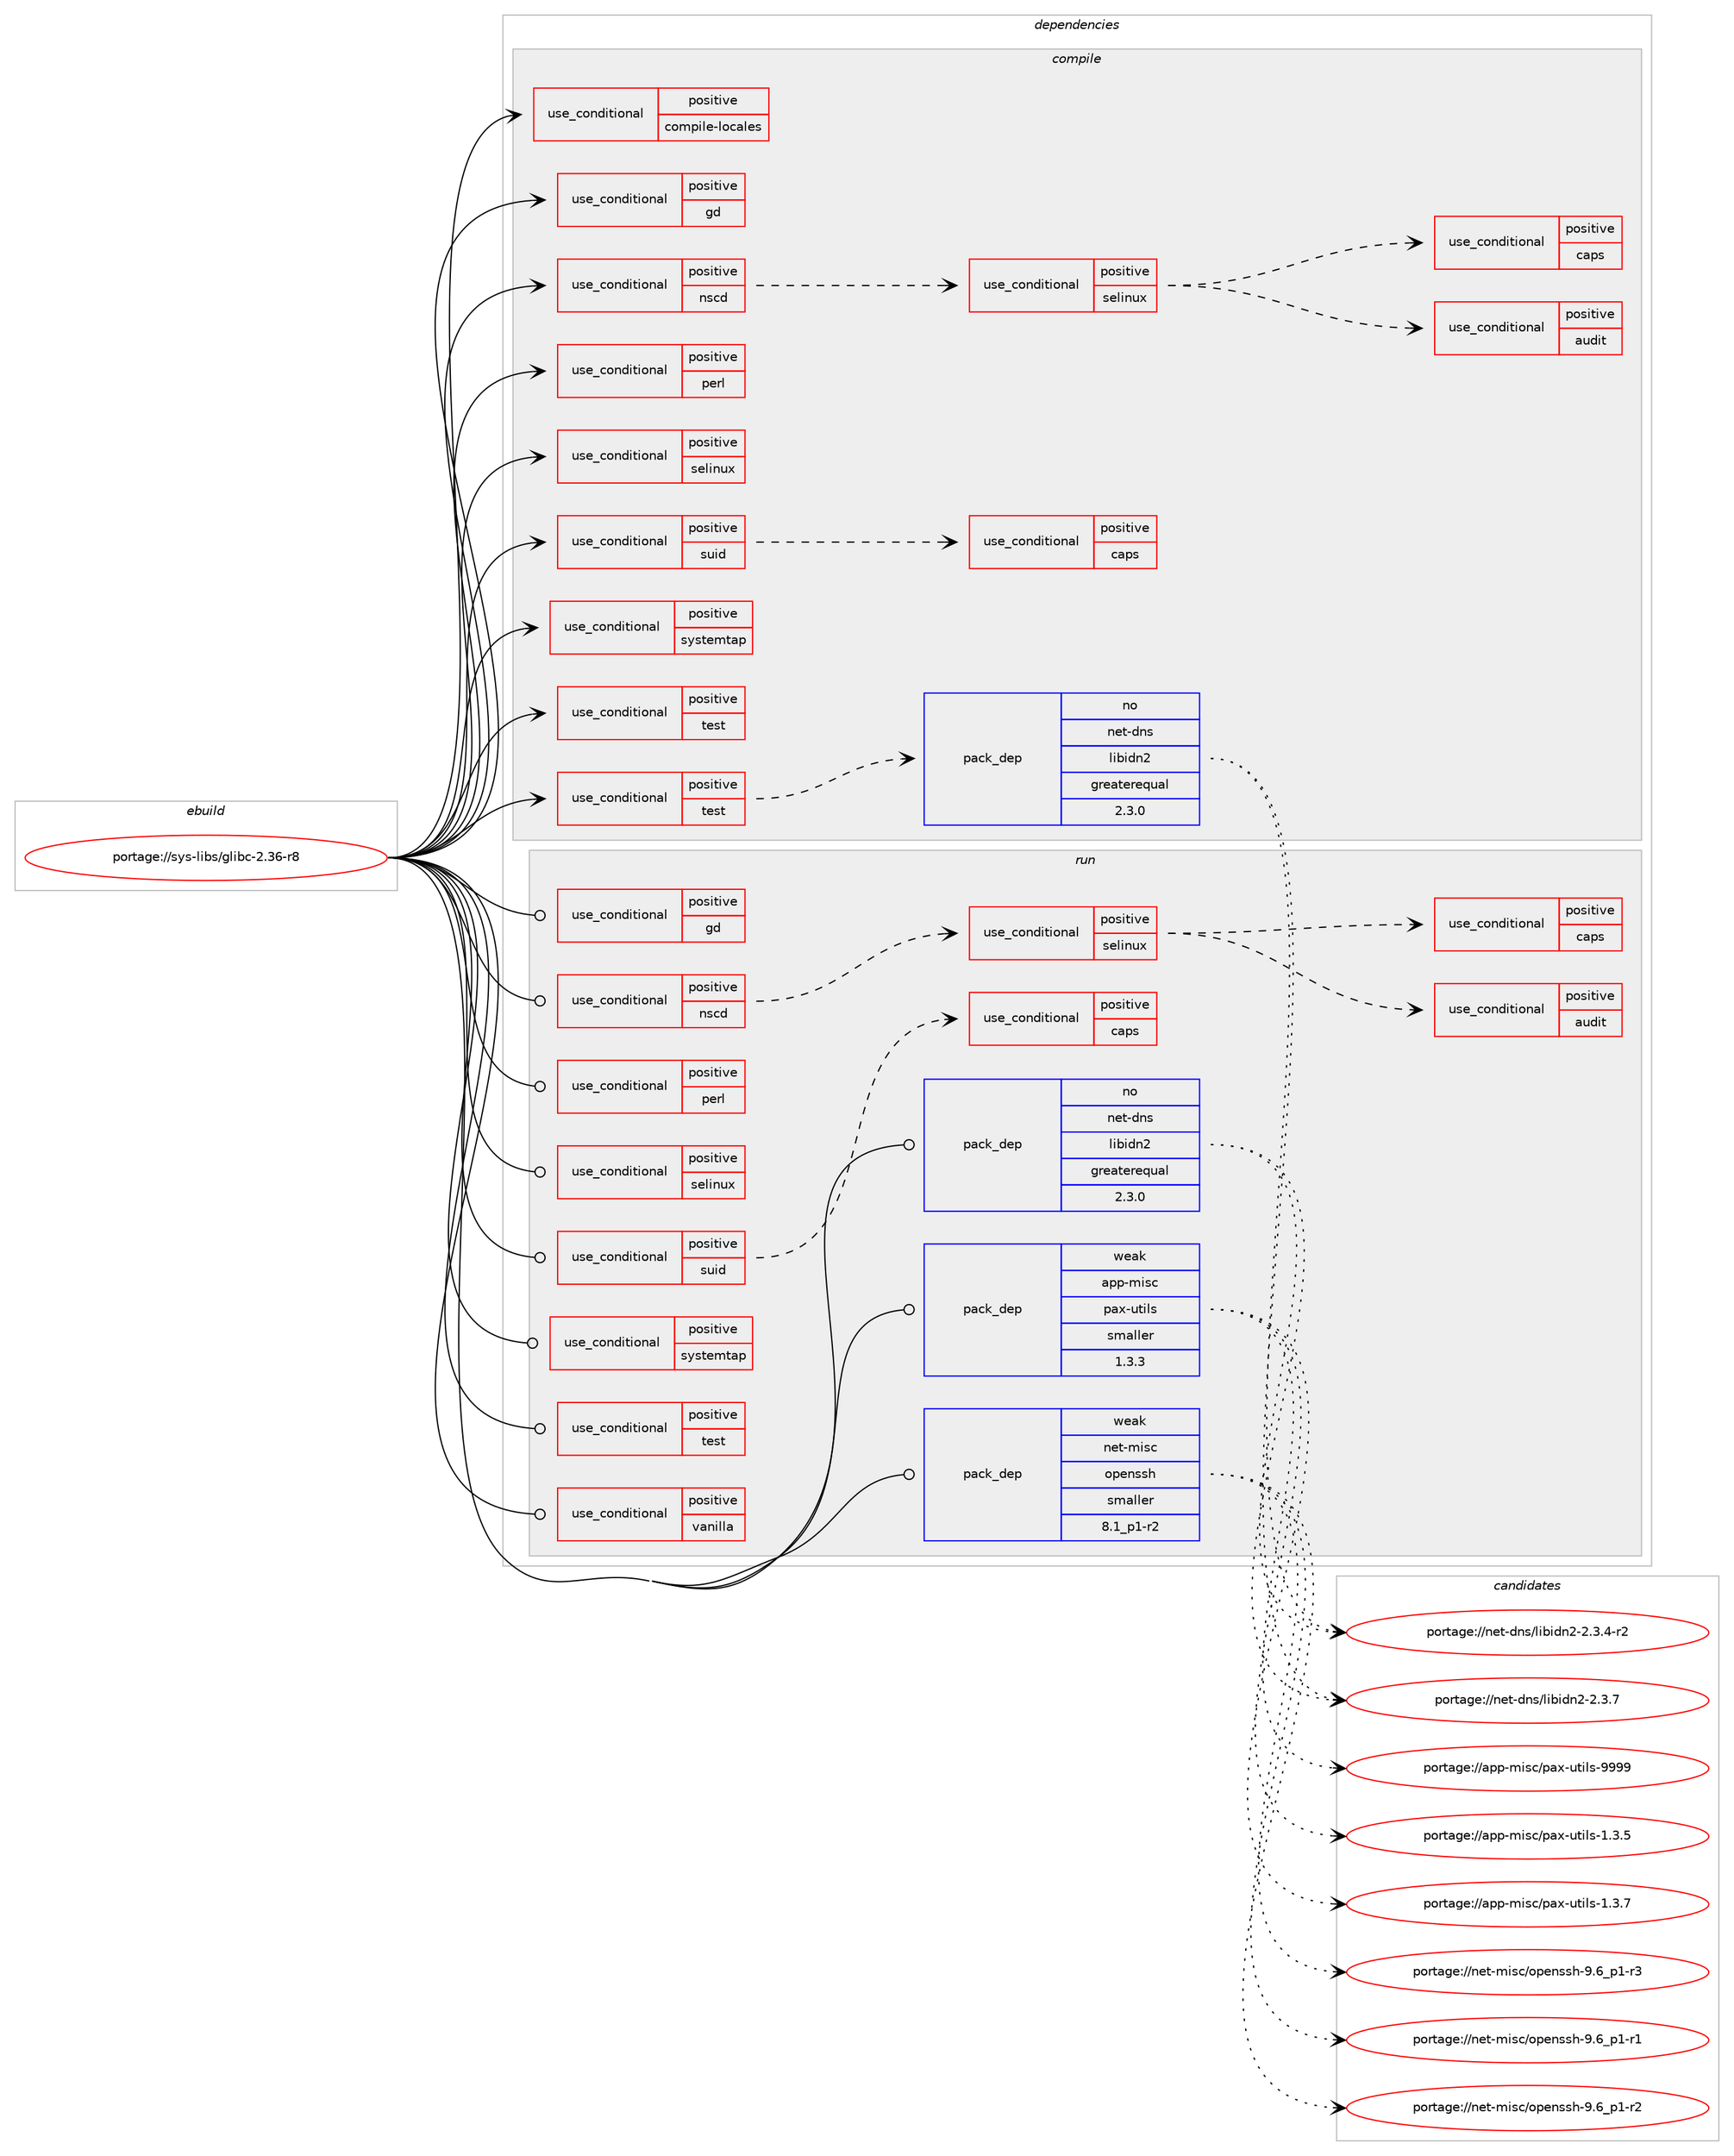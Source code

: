 digraph prolog {

# *************
# Graph options
# *************

newrank=true;
concentrate=true;
compound=true;
graph [rankdir=LR,fontname=Helvetica,fontsize=10,ranksep=1.5];#, ranksep=2.5, nodesep=0.2];
edge  [arrowhead=vee];
node  [fontname=Helvetica,fontsize=10];

# **********
# The ebuild
# **********

subgraph cluster_leftcol {
color=gray;
rank=same;
label=<<i>ebuild</i>>;
id [label="portage://sys-libs/glibc-2.36-r8", color=red, width=4, href="../sys-libs/glibc-2.36-r8.svg"];
}

# ****************
# The dependencies
# ****************

subgraph cluster_midcol {
color=gray;
label=<<i>dependencies</i>>;
subgraph cluster_compile {
fillcolor="#eeeeee";
style=filled;
label=<<i>compile</i>>;
subgraph cond14439 {
dependency21296 [label=<<TABLE BORDER="0" CELLBORDER="1" CELLSPACING="0" CELLPADDING="4"><TR><TD ROWSPAN="3" CELLPADDING="10">use_conditional</TD></TR><TR><TD>positive</TD></TR><TR><TD>compile-locales</TD></TR></TABLE>>, shape=none, color=red];
# *** BEGIN UNKNOWN DEPENDENCY TYPE (TODO) ***
# dependency21296 -> package_dependency(portage://sys-libs/glibc-2.36-r8,install,no,app-arch,gzip,none,[,,],[],[])
# *** END UNKNOWN DEPENDENCY TYPE (TODO) ***

# *** BEGIN UNKNOWN DEPENDENCY TYPE (TODO) ***
# dependency21296 -> package_dependency(portage://sys-libs/glibc-2.36-r8,install,no,sys-apps,grep,none,[,,],[],[])
# *** END UNKNOWN DEPENDENCY TYPE (TODO) ***

# *** BEGIN UNKNOWN DEPENDENCY TYPE (TODO) ***
# dependency21296 -> package_dependency(portage://sys-libs/glibc-2.36-r8,install,no,app-alternatives,awk,none,[,,],[],[])
# *** END UNKNOWN DEPENDENCY TYPE (TODO) ***

}
id:e -> dependency21296:w [weight=20,style="solid",arrowhead="vee"];
subgraph cond14440 {
dependency21297 [label=<<TABLE BORDER="0" CELLBORDER="1" CELLSPACING="0" CELLPADDING="4"><TR><TD ROWSPAN="3" CELLPADDING="10">use_conditional</TD></TR><TR><TD>positive</TD></TR><TR><TD>gd</TD></TR></TABLE>>, shape=none, color=red];
# *** BEGIN UNKNOWN DEPENDENCY TYPE (TODO) ***
# dependency21297 -> package_dependency(portage://sys-libs/glibc-2.36-r8,install,no,media-libs,gd,none,[,,],[slot(2),equal],[])
# *** END UNKNOWN DEPENDENCY TYPE (TODO) ***

}
id:e -> dependency21297:w [weight=20,style="solid",arrowhead="vee"];
subgraph cond14441 {
dependency21298 [label=<<TABLE BORDER="0" CELLBORDER="1" CELLSPACING="0" CELLPADDING="4"><TR><TD ROWSPAN="3" CELLPADDING="10">use_conditional</TD></TR><TR><TD>positive</TD></TR><TR><TD>nscd</TD></TR></TABLE>>, shape=none, color=red];
subgraph cond14442 {
dependency21299 [label=<<TABLE BORDER="0" CELLBORDER="1" CELLSPACING="0" CELLPADDING="4"><TR><TD ROWSPAN="3" CELLPADDING="10">use_conditional</TD></TR><TR><TD>positive</TD></TR><TR><TD>selinux</TD></TR></TABLE>>, shape=none, color=red];
subgraph cond14443 {
dependency21300 [label=<<TABLE BORDER="0" CELLBORDER="1" CELLSPACING="0" CELLPADDING="4"><TR><TD ROWSPAN="3" CELLPADDING="10">use_conditional</TD></TR><TR><TD>positive</TD></TR><TR><TD>audit</TD></TR></TABLE>>, shape=none, color=red];
# *** BEGIN UNKNOWN DEPENDENCY TYPE (TODO) ***
# dependency21300 -> package_dependency(portage://sys-libs/glibc-2.36-r8,install,no,sys-process,audit,none,[,,],[],[])
# *** END UNKNOWN DEPENDENCY TYPE (TODO) ***

}
dependency21299:e -> dependency21300:w [weight=20,style="dashed",arrowhead="vee"];
subgraph cond14444 {
dependency21301 [label=<<TABLE BORDER="0" CELLBORDER="1" CELLSPACING="0" CELLPADDING="4"><TR><TD ROWSPAN="3" CELLPADDING="10">use_conditional</TD></TR><TR><TD>positive</TD></TR><TR><TD>caps</TD></TR></TABLE>>, shape=none, color=red];
# *** BEGIN UNKNOWN DEPENDENCY TYPE (TODO) ***
# dependency21301 -> package_dependency(portage://sys-libs/glibc-2.36-r8,install,no,sys-libs,libcap,none,[,,],[],[])
# *** END UNKNOWN DEPENDENCY TYPE (TODO) ***

}
dependency21299:e -> dependency21301:w [weight=20,style="dashed",arrowhead="vee"];
}
dependency21298:e -> dependency21299:w [weight=20,style="dashed",arrowhead="vee"];
}
id:e -> dependency21298:w [weight=20,style="solid",arrowhead="vee"];
subgraph cond14445 {
dependency21302 [label=<<TABLE BORDER="0" CELLBORDER="1" CELLSPACING="0" CELLPADDING="4"><TR><TD ROWSPAN="3" CELLPADDING="10">use_conditional</TD></TR><TR><TD>positive</TD></TR><TR><TD>perl</TD></TR></TABLE>>, shape=none, color=red];
# *** BEGIN UNKNOWN DEPENDENCY TYPE (TODO) ***
# dependency21302 -> package_dependency(portage://sys-libs/glibc-2.36-r8,install,no,dev-lang,perl,none,[,,],[],[])
# *** END UNKNOWN DEPENDENCY TYPE (TODO) ***

}
id:e -> dependency21302:w [weight=20,style="solid",arrowhead="vee"];
subgraph cond14446 {
dependency21303 [label=<<TABLE BORDER="0" CELLBORDER="1" CELLSPACING="0" CELLPADDING="4"><TR><TD ROWSPAN="3" CELLPADDING="10">use_conditional</TD></TR><TR><TD>positive</TD></TR><TR><TD>selinux</TD></TR></TABLE>>, shape=none, color=red];
# *** BEGIN UNKNOWN DEPENDENCY TYPE (TODO) ***
# dependency21303 -> package_dependency(portage://sys-libs/glibc-2.36-r8,install,no,sys-libs,libselinux,none,[,,],[],[])
# *** END UNKNOWN DEPENDENCY TYPE (TODO) ***

}
id:e -> dependency21303:w [weight=20,style="solid",arrowhead="vee"];
subgraph cond14447 {
dependency21304 [label=<<TABLE BORDER="0" CELLBORDER="1" CELLSPACING="0" CELLPADDING="4"><TR><TD ROWSPAN="3" CELLPADDING="10">use_conditional</TD></TR><TR><TD>positive</TD></TR><TR><TD>suid</TD></TR></TABLE>>, shape=none, color=red];
subgraph cond14448 {
dependency21305 [label=<<TABLE BORDER="0" CELLBORDER="1" CELLSPACING="0" CELLPADDING="4"><TR><TD ROWSPAN="3" CELLPADDING="10">use_conditional</TD></TR><TR><TD>positive</TD></TR><TR><TD>caps</TD></TR></TABLE>>, shape=none, color=red];
# *** BEGIN UNKNOWN DEPENDENCY TYPE (TODO) ***
# dependency21305 -> package_dependency(portage://sys-libs/glibc-2.36-r8,install,no,sys-libs,libcap,none,[,,],[],[])
# *** END UNKNOWN DEPENDENCY TYPE (TODO) ***

}
dependency21304:e -> dependency21305:w [weight=20,style="dashed",arrowhead="vee"];
}
id:e -> dependency21304:w [weight=20,style="solid",arrowhead="vee"];
subgraph cond14449 {
dependency21306 [label=<<TABLE BORDER="0" CELLBORDER="1" CELLSPACING="0" CELLPADDING="4"><TR><TD ROWSPAN="3" CELLPADDING="10">use_conditional</TD></TR><TR><TD>positive</TD></TR><TR><TD>systemtap</TD></TR></TABLE>>, shape=none, color=red];
# *** BEGIN UNKNOWN DEPENDENCY TYPE (TODO) ***
# dependency21306 -> package_dependency(portage://sys-libs/glibc-2.36-r8,install,no,dev-debug,systemtap,none,[,,],[],[])
# *** END UNKNOWN DEPENDENCY TYPE (TODO) ***

}
id:e -> dependency21306:w [weight=20,style="solid",arrowhead="vee"];
subgraph cond14450 {
dependency21307 [label=<<TABLE BORDER="0" CELLBORDER="1" CELLSPACING="0" CELLPADDING="4"><TR><TD ROWSPAN="3" CELLPADDING="10">use_conditional</TD></TR><TR><TD>positive</TD></TR><TR><TD>test</TD></TR></TABLE>>, shape=none, color=red];
# *** BEGIN UNKNOWN DEPENDENCY TYPE (TODO) ***
# dependency21307 -> package_dependency(portage://sys-libs/glibc-2.36-r8,install,no,dev-lang,perl,none,[,,],[],[])
# *** END UNKNOWN DEPENDENCY TYPE (TODO) ***

}
id:e -> dependency21307:w [weight=20,style="solid",arrowhead="vee"];
subgraph cond14451 {
dependency21308 [label=<<TABLE BORDER="0" CELLBORDER="1" CELLSPACING="0" CELLPADDING="4"><TR><TD ROWSPAN="3" CELLPADDING="10">use_conditional</TD></TR><TR><TD>positive</TD></TR><TR><TD>test</TD></TR></TABLE>>, shape=none, color=red];
subgraph pack6659 {
dependency21309 [label=<<TABLE BORDER="0" CELLBORDER="1" CELLSPACING="0" CELLPADDING="4" WIDTH="220"><TR><TD ROWSPAN="6" CELLPADDING="30">pack_dep</TD></TR><TR><TD WIDTH="110">no</TD></TR><TR><TD>net-dns</TD></TR><TR><TD>libidn2</TD></TR><TR><TD>greaterequal</TD></TR><TR><TD>2.3.0</TD></TR></TABLE>>, shape=none, color=blue];
}
dependency21308:e -> dependency21309:w [weight=20,style="dashed",arrowhead="vee"];
}
id:e -> dependency21308:w [weight=20,style="solid",arrowhead="vee"];
# *** BEGIN UNKNOWN DEPENDENCY TYPE (TODO) ***
# id -> package_dependency(portage://sys-libs/glibc-2.36-r8,install,no,virtual,os-headers,none,[,,],[],[])
# *** END UNKNOWN DEPENDENCY TYPE (TODO) ***

}
subgraph cluster_compileandrun {
fillcolor="#eeeeee";
style=filled;
label=<<i>compile and run</i>>;
}
subgraph cluster_run {
fillcolor="#eeeeee";
style=filled;
label=<<i>run</i>>;
subgraph cond14452 {
dependency21310 [label=<<TABLE BORDER="0" CELLBORDER="1" CELLSPACING="0" CELLPADDING="4"><TR><TD ROWSPAN="3" CELLPADDING="10">use_conditional</TD></TR><TR><TD>positive</TD></TR><TR><TD>gd</TD></TR></TABLE>>, shape=none, color=red];
# *** BEGIN UNKNOWN DEPENDENCY TYPE (TODO) ***
# dependency21310 -> package_dependency(portage://sys-libs/glibc-2.36-r8,run,no,media-libs,gd,none,[,,],[slot(2),equal],[])
# *** END UNKNOWN DEPENDENCY TYPE (TODO) ***

}
id:e -> dependency21310:w [weight=20,style="solid",arrowhead="odot"];
subgraph cond14453 {
dependency21311 [label=<<TABLE BORDER="0" CELLBORDER="1" CELLSPACING="0" CELLPADDING="4"><TR><TD ROWSPAN="3" CELLPADDING="10">use_conditional</TD></TR><TR><TD>positive</TD></TR><TR><TD>nscd</TD></TR></TABLE>>, shape=none, color=red];
subgraph cond14454 {
dependency21312 [label=<<TABLE BORDER="0" CELLBORDER="1" CELLSPACING="0" CELLPADDING="4"><TR><TD ROWSPAN="3" CELLPADDING="10">use_conditional</TD></TR><TR><TD>positive</TD></TR><TR><TD>selinux</TD></TR></TABLE>>, shape=none, color=red];
subgraph cond14455 {
dependency21313 [label=<<TABLE BORDER="0" CELLBORDER="1" CELLSPACING="0" CELLPADDING="4"><TR><TD ROWSPAN="3" CELLPADDING="10">use_conditional</TD></TR><TR><TD>positive</TD></TR><TR><TD>audit</TD></TR></TABLE>>, shape=none, color=red];
# *** BEGIN UNKNOWN DEPENDENCY TYPE (TODO) ***
# dependency21313 -> package_dependency(portage://sys-libs/glibc-2.36-r8,run,no,sys-process,audit,none,[,,],[],[])
# *** END UNKNOWN DEPENDENCY TYPE (TODO) ***

}
dependency21312:e -> dependency21313:w [weight=20,style="dashed",arrowhead="vee"];
subgraph cond14456 {
dependency21314 [label=<<TABLE BORDER="0" CELLBORDER="1" CELLSPACING="0" CELLPADDING="4"><TR><TD ROWSPAN="3" CELLPADDING="10">use_conditional</TD></TR><TR><TD>positive</TD></TR><TR><TD>caps</TD></TR></TABLE>>, shape=none, color=red];
# *** BEGIN UNKNOWN DEPENDENCY TYPE (TODO) ***
# dependency21314 -> package_dependency(portage://sys-libs/glibc-2.36-r8,run,no,sys-libs,libcap,none,[,,],[],[])
# *** END UNKNOWN DEPENDENCY TYPE (TODO) ***

}
dependency21312:e -> dependency21314:w [weight=20,style="dashed",arrowhead="vee"];
}
dependency21311:e -> dependency21312:w [weight=20,style="dashed",arrowhead="vee"];
}
id:e -> dependency21311:w [weight=20,style="solid",arrowhead="odot"];
subgraph cond14457 {
dependency21315 [label=<<TABLE BORDER="0" CELLBORDER="1" CELLSPACING="0" CELLPADDING="4"><TR><TD ROWSPAN="3" CELLPADDING="10">use_conditional</TD></TR><TR><TD>positive</TD></TR><TR><TD>perl</TD></TR></TABLE>>, shape=none, color=red];
# *** BEGIN UNKNOWN DEPENDENCY TYPE (TODO) ***
# dependency21315 -> package_dependency(portage://sys-libs/glibc-2.36-r8,run,no,dev-lang,perl,none,[,,],[],[])
# *** END UNKNOWN DEPENDENCY TYPE (TODO) ***

}
id:e -> dependency21315:w [weight=20,style="solid",arrowhead="odot"];
subgraph cond14458 {
dependency21316 [label=<<TABLE BORDER="0" CELLBORDER="1" CELLSPACING="0" CELLPADDING="4"><TR><TD ROWSPAN="3" CELLPADDING="10">use_conditional</TD></TR><TR><TD>positive</TD></TR><TR><TD>selinux</TD></TR></TABLE>>, shape=none, color=red];
# *** BEGIN UNKNOWN DEPENDENCY TYPE (TODO) ***
# dependency21316 -> package_dependency(portage://sys-libs/glibc-2.36-r8,run,no,sys-libs,libselinux,none,[,,],[],[])
# *** END UNKNOWN DEPENDENCY TYPE (TODO) ***

}
id:e -> dependency21316:w [weight=20,style="solid",arrowhead="odot"];
subgraph cond14459 {
dependency21317 [label=<<TABLE BORDER="0" CELLBORDER="1" CELLSPACING="0" CELLPADDING="4"><TR><TD ROWSPAN="3" CELLPADDING="10">use_conditional</TD></TR><TR><TD>positive</TD></TR><TR><TD>suid</TD></TR></TABLE>>, shape=none, color=red];
subgraph cond14460 {
dependency21318 [label=<<TABLE BORDER="0" CELLBORDER="1" CELLSPACING="0" CELLPADDING="4"><TR><TD ROWSPAN="3" CELLPADDING="10">use_conditional</TD></TR><TR><TD>positive</TD></TR><TR><TD>caps</TD></TR></TABLE>>, shape=none, color=red];
# *** BEGIN UNKNOWN DEPENDENCY TYPE (TODO) ***
# dependency21318 -> package_dependency(portage://sys-libs/glibc-2.36-r8,run,no,sys-libs,libcap,none,[,,],[],[])
# *** END UNKNOWN DEPENDENCY TYPE (TODO) ***

}
dependency21317:e -> dependency21318:w [weight=20,style="dashed",arrowhead="vee"];
}
id:e -> dependency21317:w [weight=20,style="solid",arrowhead="odot"];
subgraph cond14461 {
dependency21319 [label=<<TABLE BORDER="0" CELLBORDER="1" CELLSPACING="0" CELLPADDING="4"><TR><TD ROWSPAN="3" CELLPADDING="10">use_conditional</TD></TR><TR><TD>positive</TD></TR><TR><TD>systemtap</TD></TR></TABLE>>, shape=none, color=red];
# *** BEGIN UNKNOWN DEPENDENCY TYPE (TODO) ***
# dependency21319 -> package_dependency(portage://sys-libs/glibc-2.36-r8,run,no,dev-debug,systemtap,none,[,,],[],[])
# *** END UNKNOWN DEPENDENCY TYPE (TODO) ***

}
id:e -> dependency21319:w [weight=20,style="solid",arrowhead="odot"];
subgraph cond14462 {
dependency21320 [label=<<TABLE BORDER="0" CELLBORDER="1" CELLSPACING="0" CELLPADDING="4"><TR><TD ROWSPAN="3" CELLPADDING="10">use_conditional</TD></TR><TR><TD>positive</TD></TR><TR><TD>test</TD></TR></TABLE>>, shape=none, color=red];
# *** BEGIN UNKNOWN DEPENDENCY TYPE (TODO) ***
# dependency21320 -> package_dependency(portage://sys-libs/glibc-2.36-r8,run,no,dev-lang,perl,none,[,,],[],[])
# *** END UNKNOWN DEPENDENCY TYPE (TODO) ***

}
id:e -> dependency21320:w [weight=20,style="solid",arrowhead="odot"];
subgraph cond14463 {
dependency21321 [label=<<TABLE BORDER="0" CELLBORDER="1" CELLSPACING="0" CELLPADDING="4"><TR><TD ROWSPAN="3" CELLPADDING="10">use_conditional</TD></TR><TR><TD>positive</TD></TR><TR><TD>vanilla</TD></TR></TABLE>>, shape=none, color=red];
# *** BEGIN UNKNOWN DEPENDENCY TYPE (TODO) ***
# dependency21321 -> package_dependency(portage://sys-libs/glibc-2.36-r8,run,weak,sys-libs,timezone-data,none,[,,],[],[])
# *** END UNKNOWN DEPENDENCY TYPE (TODO) ***

}
id:e -> dependency21321:w [weight=20,style="solid",arrowhead="odot"];
# *** BEGIN UNKNOWN DEPENDENCY TYPE (TODO) ***
# id -> package_dependency(portage://sys-libs/glibc-2.36-r8,run,no,app-alternatives,awk,none,[,,],[],[])
# *** END UNKNOWN DEPENDENCY TYPE (TODO) ***

# *** BEGIN UNKNOWN DEPENDENCY TYPE (TODO) ***
# id -> package_dependency(portage://sys-libs/glibc-2.36-r8,run,no,app-arch,gzip,none,[,,],[],[])
# *** END UNKNOWN DEPENDENCY TYPE (TODO) ***

subgraph pack6660 {
dependency21322 [label=<<TABLE BORDER="0" CELLBORDER="1" CELLSPACING="0" CELLPADDING="4" WIDTH="220"><TR><TD ROWSPAN="6" CELLPADDING="30">pack_dep</TD></TR><TR><TD WIDTH="110">no</TD></TR><TR><TD>net-dns</TD></TR><TR><TD>libidn2</TD></TR><TR><TD>greaterequal</TD></TR><TR><TD>2.3.0</TD></TR></TABLE>>, shape=none, color=blue];
}
id:e -> dependency21322:w [weight=20,style="solid",arrowhead="odot"];
# *** BEGIN UNKNOWN DEPENDENCY TYPE (TODO) ***
# id -> package_dependency(portage://sys-libs/glibc-2.36-r8,run,no,sys-apps,gentoo-functions,none,[,,],[],[])
# *** END UNKNOWN DEPENDENCY TYPE (TODO) ***

# *** BEGIN UNKNOWN DEPENDENCY TYPE (TODO) ***
# id -> package_dependency(portage://sys-libs/glibc-2.36-r8,run,no,sys-apps,grep,none,[,,],[],[])
# *** END UNKNOWN DEPENDENCY TYPE (TODO) ***

subgraph pack6661 {
dependency21323 [label=<<TABLE BORDER="0" CELLBORDER="1" CELLSPACING="0" CELLPADDING="4" WIDTH="220"><TR><TD ROWSPAN="6" CELLPADDING="30">pack_dep</TD></TR><TR><TD WIDTH="110">weak</TD></TR><TR><TD>app-misc</TD></TR><TR><TD>pax-utils</TD></TR><TR><TD>smaller</TD></TR><TR><TD>1.3.3</TD></TR></TABLE>>, shape=none, color=blue];
}
id:e -> dependency21323:w [weight=20,style="solid",arrowhead="odot"];
subgraph pack6662 {
dependency21324 [label=<<TABLE BORDER="0" CELLBORDER="1" CELLSPACING="0" CELLPADDING="4" WIDTH="220"><TR><TD ROWSPAN="6" CELLPADDING="30">pack_dep</TD></TR><TR><TD WIDTH="110">weak</TD></TR><TR><TD>net-misc</TD></TR><TR><TD>openssh</TD></TR><TR><TD>smaller</TD></TR><TR><TD>8.1_p1-r2</TD></TR></TABLE>>, shape=none, color=blue];
}
id:e -> dependency21324:w [weight=20,style="solid",arrowhead="odot"];
}
}

# **************
# The candidates
# **************

subgraph cluster_choices {
rank=same;
color=gray;
label=<<i>candidates</i>>;

subgraph choice6659 {
color=black;
nodesep=1;
choice110101116451001101154710810598105100110504550465146524511450 [label="portage://net-dns/libidn2-2.3.4-r2", color=red, width=4,href="../net-dns/libidn2-2.3.4-r2.svg"];
choice11010111645100110115471081059810510011050455046514655 [label="portage://net-dns/libidn2-2.3.7", color=red, width=4,href="../net-dns/libidn2-2.3.7.svg"];
dependency21309:e -> choice110101116451001101154710810598105100110504550465146524511450:w [style=dotted,weight="100"];
dependency21309:e -> choice11010111645100110115471081059810510011050455046514655:w [style=dotted,weight="100"];
}
subgraph choice6660 {
color=black;
nodesep=1;
choice110101116451001101154710810598105100110504550465146524511450 [label="portage://net-dns/libidn2-2.3.4-r2", color=red, width=4,href="../net-dns/libidn2-2.3.4-r2.svg"];
choice11010111645100110115471081059810510011050455046514655 [label="portage://net-dns/libidn2-2.3.7", color=red, width=4,href="../net-dns/libidn2-2.3.7.svg"];
dependency21322:e -> choice110101116451001101154710810598105100110504550465146524511450:w [style=dotted,weight="100"];
dependency21322:e -> choice11010111645100110115471081059810510011050455046514655:w [style=dotted,weight="100"];
}
subgraph choice6661 {
color=black;
nodesep=1;
choice971121124510910511599471129712045117116105108115454946514653 [label="portage://app-misc/pax-utils-1.3.5", color=red, width=4,href="../app-misc/pax-utils-1.3.5.svg"];
choice971121124510910511599471129712045117116105108115454946514655 [label="portage://app-misc/pax-utils-1.3.7", color=red, width=4,href="../app-misc/pax-utils-1.3.7.svg"];
choice9711211245109105115994711297120451171161051081154557575757 [label="portage://app-misc/pax-utils-9999", color=red, width=4,href="../app-misc/pax-utils-9999.svg"];
dependency21323:e -> choice971121124510910511599471129712045117116105108115454946514653:w [style=dotted,weight="100"];
dependency21323:e -> choice971121124510910511599471129712045117116105108115454946514655:w [style=dotted,weight="100"];
dependency21323:e -> choice9711211245109105115994711297120451171161051081154557575757:w [style=dotted,weight="100"];
}
subgraph choice6662 {
color=black;
nodesep=1;
choice1101011164510910511599471111121011101151151044557465495112494511449 [label="portage://net-misc/openssh-9.6_p1-r1", color=red, width=4,href="../net-misc/openssh-9.6_p1-r1.svg"];
choice1101011164510910511599471111121011101151151044557465495112494511450 [label="portage://net-misc/openssh-9.6_p1-r2", color=red, width=4,href="../net-misc/openssh-9.6_p1-r2.svg"];
choice1101011164510910511599471111121011101151151044557465495112494511451 [label="portage://net-misc/openssh-9.6_p1-r3", color=red, width=4,href="../net-misc/openssh-9.6_p1-r3.svg"];
dependency21324:e -> choice1101011164510910511599471111121011101151151044557465495112494511449:w [style=dotted,weight="100"];
dependency21324:e -> choice1101011164510910511599471111121011101151151044557465495112494511450:w [style=dotted,weight="100"];
dependency21324:e -> choice1101011164510910511599471111121011101151151044557465495112494511451:w [style=dotted,weight="100"];
}
}

}

